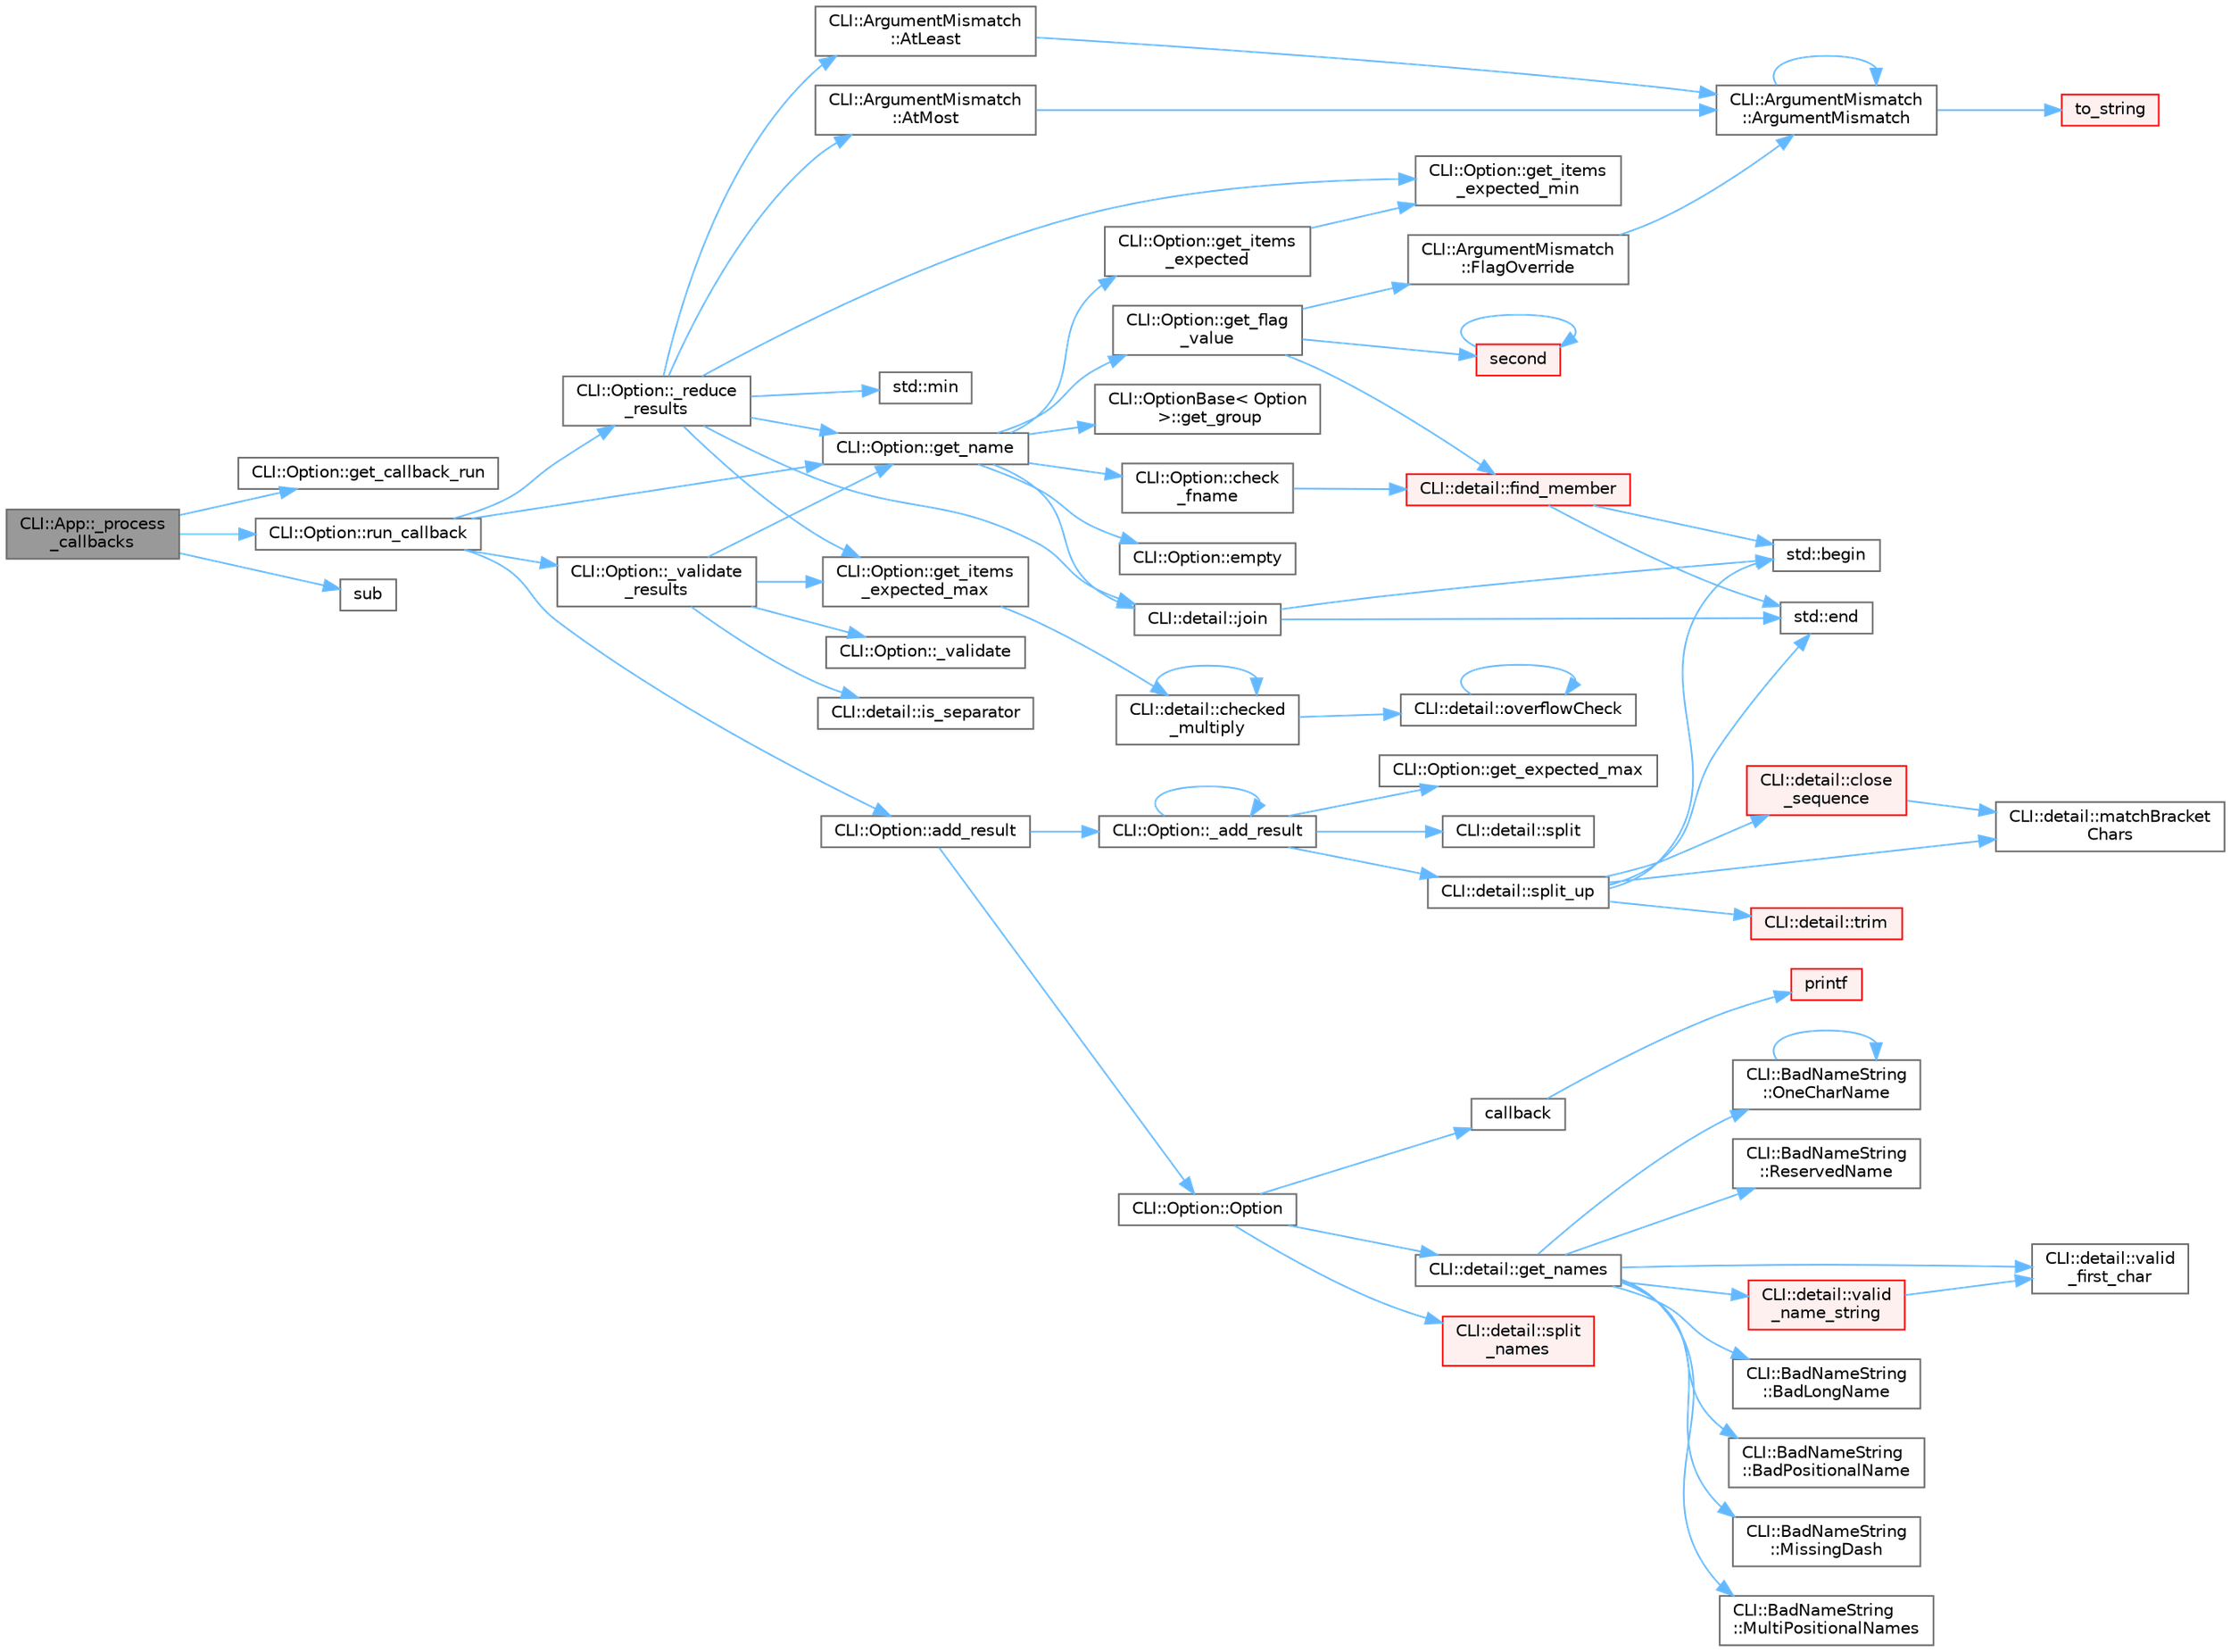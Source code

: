 digraph "CLI::App::_process_callbacks"
{
 // LATEX_PDF_SIZE
  bgcolor="transparent";
  edge [fontname=Helvetica,fontsize=10,labelfontname=Helvetica,labelfontsize=10];
  node [fontname=Helvetica,fontsize=10,shape=box,height=0.2,width=0.4];
  rankdir="LR";
  Node1 [id="Node000001",label="CLI::App::_process\l_callbacks",height=0.2,width=0.4,color="gray40", fillcolor="grey60", style="filled", fontcolor="black",tooltip="Process callbacks. Runs on all subcommands."];
  Node1 -> Node2 [id="edge1_Node000001_Node000002",color="steelblue1",style="solid",tooltip=" "];
  Node2 [id="Node000002",label="CLI::Option::get_callback_run",height=0.2,width=0.4,color="grey40", fillcolor="white", style="filled",URL="$class_c_l_i_1_1_option.html#a4c0023b0ba34fb5f230a8f09f035bd41",tooltip="See if the callback has been run already"];
  Node1 -> Node3 [id="edge2_Node000001_Node000003",color="steelblue1",style="solid",tooltip=" "];
  Node3 [id="Node000003",label="CLI::Option::run_callback",height=0.2,width=0.4,color="grey40", fillcolor="white", style="filled",URL="$class_c_l_i_1_1_option.html#a3f124f1827ca11033d591b5673fc2ac2",tooltip="Process the callback"];
  Node3 -> Node4 [id="edge3_Node000003_Node000004",color="steelblue1",style="solid",tooltip=" "];
  Node4 [id="Node000004",label="CLI::Option::_reduce\l_results",height=0.2,width=0.4,color="grey40", fillcolor="white", style="filled",URL="$class_c_l_i_1_1_option.html#aa94827437444cbd41f9d59a84c35ca40",tooltip=" "];
  Node4 -> Node5 [id="edge4_Node000004_Node000005",color="steelblue1",style="solid",tooltip=" "];
  Node5 [id="Node000005",label="CLI::ArgumentMismatch\l::AtLeast",height=0.2,width=0.4,color="grey40", fillcolor="white", style="filled",URL="$class_c_l_i_1_1_argument_mismatch.html#a76c9d5822d9b0a2825a54a22e04e05ff",tooltip=" "];
  Node5 -> Node6 [id="edge5_Node000005_Node000006",color="steelblue1",style="solid",tooltip=" "];
  Node6 [id="Node000006",label="CLI::ArgumentMismatch\l::ArgumentMismatch",height=0.2,width=0.4,color="grey40", fillcolor="white", style="filled",URL="$class_c_l_i_1_1_argument_mismatch.html#a03b5d359cb07e82b2d2f0f734ffeb545",tooltip=" "];
  Node6 -> Node6 [id="edge6_Node000006_Node000006",color="steelblue1",style="solid",tooltip=" "];
  Node6 -> Node7 [id="edge7_Node000006_Node000007",color="steelblue1",style="solid",tooltip=" "];
  Node7 [id="Node000007",label="to_string",height=0.2,width=0.4,color="red", fillcolor="#FFF0F0", style="filled",URL="$spdlog_2include_2spdlog_2fmt_2bundled_2format_8h.html#a5aca7e9d14d858d6f3fdc063d66840f8",tooltip=" "];
  Node4 -> Node9 [id="edge8_Node000004_Node000009",color="steelblue1",style="solid",tooltip=" "];
  Node9 [id="Node000009",label="CLI::ArgumentMismatch\l::AtMost",height=0.2,width=0.4,color="grey40", fillcolor="white", style="filled",URL="$class_c_l_i_1_1_argument_mismatch.html#ae13fac165ff6b4fdc588d364dbaa85bf",tooltip=" "];
  Node9 -> Node6 [id="edge9_Node000009_Node000006",color="steelblue1",style="solid",tooltip=" "];
  Node4 -> Node10 [id="edge10_Node000004_Node000010",color="steelblue1",style="solid",tooltip=" "];
  Node10 [id="Node000010",label="CLI::Option::get_items\l_expected_max",height=0.2,width=0.4,color="grey40", fillcolor="white", style="filled",URL="$class_c_l_i_1_1_option.html#a7bdc3555509b93cbd8d5b9b2ccb3b016",tooltip="Get the maximum number of items expected to be returned and used for the callback"];
  Node10 -> Node11 [id="edge11_Node000010_Node000011",color="steelblue1",style="solid",tooltip=" "];
  Node11 [id="Node000011",label="CLI::detail::checked\l_multiply",height=0.2,width=0.4,color="grey40", fillcolor="white", style="filled",URL="$namespace_c_l_i_1_1detail.html#a58ce723daebf6cd298565eb365d1b157",tooltip="Performs a *= b; if it doesn't cause integer overflow. Returns false otherwise."];
  Node11 -> Node11 [id="edge12_Node000011_Node000011",color="steelblue1",style="solid",tooltip=" "];
  Node11 -> Node12 [id="edge13_Node000011_Node000012",color="steelblue1",style="solid",tooltip=" "];
  Node12 [id="Node000012",label="CLI::detail::overflowCheck",height=0.2,width=0.4,color="grey40", fillcolor="white", style="filled",URL="$namespace_c_l_i_1_1detail.html#a569135c6e266940a5f914698b9deef66",tooltip="Do a check for overflow on signed numbers"];
  Node12 -> Node12 [id="edge14_Node000012_Node000012",color="steelblue1",style="solid",tooltip=" "];
  Node4 -> Node13 [id="edge15_Node000004_Node000013",color="steelblue1",style="solid",tooltip=" "];
  Node13 [id="Node000013",label="CLI::Option::get_items\l_expected_min",height=0.2,width=0.4,color="grey40", fillcolor="white", style="filled",URL="$class_c_l_i_1_1_option.html#a65f68eaa288d2608560ae87f3c36f6fa",tooltip="The total min number of expected string values to be used"];
  Node4 -> Node14 [id="edge16_Node000004_Node000014",color="steelblue1",style="solid",tooltip=" "];
  Node14 [id="Node000014",label="CLI::Option::get_name",height=0.2,width=0.4,color="grey40", fillcolor="white", style="filled",URL="$class_c_l_i_1_1_option.html#a47e135d5198fd9df5b481091d2538b60",tooltip="Gets a comma separated list of names. Will include / prefer the positional name if positional is true..."];
  Node14 -> Node15 [id="edge17_Node000014_Node000015",color="steelblue1",style="solid",tooltip=" "];
  Node15 [id="Node000015",label="CLI::Option::check\l_fname",height=0.2,width=0.4,color="grey40", fillcolor="white", style="filled",URL="$class_c_l_i_1_1_option.html#a331870cf4db8893cac3af126aac487a8",tooltip="Requires \"--\" to be removed from string"];
  Node15 -> Node16 [id="edge18_Node000015_Node000016",color="steelblue1",style="solid",tooltip=" "];
  Node16 [id="Node000016",label="CLI::detail::find_member",height=0.2,width=0.4,color="red", fillcolor="#FFF0F0", style="filled",URL="$namespace_c_l_i_1_1detail.html#ac94be0722dce2c7ff522ebc3fb80e33d",tooltip="Check if a string is a member of a list of strings and optionally ignore case or ignore underscores"];
  Node16 -> Node17 [id="edge19_Node000016_Node000017",color="steelblue1",style="solid",tooltip=" "];
  Node17 [id="Node000017",label="std::begin",height=0.2,width=0.4,color="grey40", fillcolor="white", style="filled",URL="$namespacestd.html#aec76fc52a775d29bc4058c8e1405045a",tooltip=" "];
  Node16 -> Node18 [id="edge20_Node000016_Node000018",color="steelblue1",style="solid",tooltip=" "];
  Node18 [id="Node000018",label="std::end",height=0.2,width=0.4,color="grey40", fillcolor="white", style="filled",URL="$namespacestd.html#a35f71a4c49ddf38bb590177e3a4b2598",tooltip=" "];
  Node14 -> Node23 [id="edge21_Node000014_Node000023",color="steelblue1",style="solid",tooltip=" "];
  Node23 [id="Node000023",label="CLI::Option::empty",height=0.2,width=0.4,color="grey40", fillcolor="white", style="filled",URL="$class_c_l_i_1_1_option.html#ab9d324306095b7af93bc09812f5b4dec",tooltip="True if the option was not passed"];
  Node14 -> Node24 [id="edge22_Node000014_Node000024",color="steelblue1",style="solid",tooltip=" "];
  Node24 [id="Node000024",label="CLI::Option::get_flag\l_value",height=0.2,width=0.4,color="grey40", fillcolor="white", style="filled",URL="$class_c_l_i_1_1_option.html#aa006173c1a09b0ed01bff4b305b042ca",tooltip=" "];
  Node24 -> Node16 [id="edge23_Node000024_Node000016",color="steelblue1",style="solid",tooltip=" "];
  Node24 -> Node25 [id="edge24_Node000024_Node000025",color="steelblue1",style="solid",tooltip=" "];
  Node25 [id="Node000025",label="CLI::ArgumentMismatch\l::FlagOverride",height=0.2,width=0.4,color="grey40", fillcolor="white", style="filled",URL="$class_c_l_i_1_1_argument_mismatch.html#af40fccb119664c7c5025bba76fb2d7e2",tooltip=" "];
  Node25 -> Node6 [id="edge25_Node000025_Node000006",color="steelblue1",style="solid",tooltip=" "];
  Node24 -> Node26 [id="edge26_Node000024_Node000026",color="steelblue1",style="solid",tooltip=" "];
  Node26 [id="Node000026",label="second",height=0.2,width=0.4,color="red", fillcolor="#FFF0F0", style="filled",URL="$second___n_o_n_e_8f.html#ae9f971a8b343bd2fcb85c3b16da97f10",tooltip="SECOND returns nothing"];
  Node26 -> Node26 [id="edge27_Node000026_Node000026",color="steelblue1",style="solid",tooltip=" "];
  Node14 -> Node28 [id="edge28_Node000014_Node000028",color="steelblue1",style="solid",tooltip=" "];
  Node28 [id="Node000028",label="CLI::OptionBase\< Option\l \>::get_group",height=0.2,width=0.4,color="grey40", fillcolor="white", style="filled",URL="$class_c_l_i_1_1_option_base.html#aeb86193da05c10a12814ce45d2d16e0d",tooltip=" "];
  Node14 -> Node29 [id="edge29_Node000014_Node000029",color="steelblue1",style="solid",tooltip=" "];
  Node29 [id="Node000029",label="CLI::Option::get_items\l_expected",height=0.2,width=0.4,color="grey40", fillcolor="white", style="filled",URL="$class_c_l_i_1_1_option.html#aa12c4f65cf2ac9c58ebe050c46603fc0",tooltip="The total min number of expected string values to be used"];
  Node29 -> Node13 [id="edge30_Node000029_Node000013",color="steelblue1",style="solid",tooltip=" "];
  Node14 -> Node30 [id="edge31_Node000014_Node000030",color="steelblue1",style="solid",tooltip=" "];
  Node30 [id="Node000030",label="CLI::detail::join",height=0.2,width=0.4,color="grey40", fillcolor="white", style="filled",URL="$namespace_c_l_i_1_1detail.html#ab351f13ec104e2cba19ec6baf4a552f6",tooltip="Simple function to join a string"];
  Node30 -> Node17 [id="edge32_Node000030_Node000017",color="steelblue1",style="solid",tooltip=" "];
  Node30 -> Node18 [id="edge33_Node000030_Node000018",color="steelblue1",style="solid",tooltip=" "];
  Node4 -> Node30 [id="edge34_Node000004_Node000030",color="steelblue1",style="solid",tooltip=" "];
  Node4 -> Node31 [id="edge35_Node000004_Node000031",color="steelblue1",style="solid",tooltip=" "];
  Node31 [id="Node000031",label="std::min",height=0.2,width=0.4,color="grey40", fillcolor="white", style="filled",URL="$namespacestd.html#ac7b9885417769949d76890454b6d072e",tooltip=" "];
  Node3 -> Node32 [id="edge36_Node000003_Node000032",color="steelblue1",style="solid",tooltip=" "];
  Node32 [id="Node000032",label="CLI::Option::_validate\l_results",height=0.2,width=0.4,color="grey40", fillcolor="white", style="filled",URL="$class_c_l_i_1_1_option.html#a7f80e1e545c91f8babef62cf52221d0d",tooltip="Run the results through the Validators"];
  Node32 -> Node33 [id="edge37_Node000032_Node000033",color="steelblue1",style="solid",tooltip=" "];
  Node33 [id="Node000033",label="CLI::Option::_validate",height=0.2,width=0.4,color="grey40", fillcolor="white", style="filled",URL="$class_c_l_i_1_1_option.html#afd4ba41c3478ceb636fdfc4dfdfcb2b3",tooltip=" "];
  Node32 -> Node10 [id="edge38_Node000032_Node000010",color="steelblue1",style="solid",tooltip=" "];
  Node32 -> Node14 [id="edge39_Node000032_Node000014",color="steelblue1",style="solid",tooltip=" "];
  Node32 -> Node34 [id="edge40_Node000032_Node000034",color="steelblue1",style="solid",tooltip=" "];
  Node34 [id="Node000034",label="CLI::detail::is_separator",height=0.2,width=0.4,color="grey40", fillcolor="white", style="filled",URL="$namespace_c_l_i_1_1detail.html#a53b46b96102830769cc02952392e782f",tooltip="check if a string is a container segment separator (empty or \"%%\")"];
  Node3 -> Node35 [id="edge41_Node000003_Node000035",color="steelblue1",style="solid",tooltip=" "];
  Node35 [id="Node000035",label="CLI::Option::add_result",height=0.2,width=0.4,color="grey40", fillcolor="white", style="filled",URL="$class_c_l_i_1_1_option.html#ae2f3035c86ed75260c3871a653f5e013",tooltip="Puts a result at the end"];
  Node35 -> Node36 [id="edge42_Node000035_Node000036",color="steelblue1",style="solid",tooltip=" "];
  Node36 [id="Node000036",label="CLI::Option::_add_result",height=0.2,width=0.4,color="grey40", fillcolor="white", style="filled",URL="$class_c_l_i_1_1_option.html#a2a5f4081506d6e1c937a8fc7346edfa4",tooltip="Add a single result to the result set, taking into account delimiters"];
  Node36 -> Node36 [id="edge43_Node000036_Node000036",color="steelblue1",style="solid",tooltip=" "];
  Node36 -> Node37 [id="edge44_Node000036_Node000037",color="steelblue1",style="solid",tooltip=" "];
  Node37 [id="Node000037",label="CLI::Option::get_expected_max",height=0.2,width=0.4,color="grey40", fillcolor="white", style="filled",URL="$class_c_l_i_1_1_option.html#abc2f07af59e6a602ea6295486360f349",tooltip="The max number of times the option expects to be included"];
  Node36 -> Node38 [id="edge45_Node000036_Node000038",color="steelblue1",style="solid",tooltip=" "];
  Node38 [id="Node000038",label="CLI::detail::split",height=0.2,width=0.4,color="grey40", fillcolor="white", style="filled",URL="$namespace_c_l_i_1_1detail.html#a51c7de56768f2801b0cf95f247b01f06",tooltip="Split a string by a delim"];
  Node36 -> Node39 [id="edge46_Node000036_Node000039",color="steelblue1",style="solid",tooltip=" "];
  Node39 [id="Node000039",label="CLI::detail::split_up",height=0.2,width=0.4,color="grey40", fillcolor="white", style="filled",URL="$namespace_c_l_i_1_1detail.html#a90b70b1a501978d788801723a01f3de9",tooltip=" "];
  Node39 -> Node17 [id="edge47_Node000039_Node000017",color="steelblue1",style="solid",tooltip=" "];
  Node39 -> Node40 [id="edge48_Node000039_Node000040",color="steelblue1",style="solid",tooltip=" "];
  Node40 [id="Node000040",label="CLI::detail::close\l_sequence",height=0.2,width=0.4,color="red", fillcolor="#FFF0F0", style="filled",URL="$namespace_c_l_i_1_1detail.html#a70c26f1817baa9914b68840cbf6e4f7e",tooltip=" "];
  Node40 -> Node43 [id="edge49_Node000040_Node000043",color="steelblue1",style="solid",tooltip=" "];
  Node43 [id="Node000043",label="CLI::detail::matchBracket\lChars",height=0.2,width=0.4,color="grey40", fillcolor="white", style="filled",URL="$namespace_c_l_i_1_1detail.html#ab5be862cbae2a3c64f05618bf9250da9",tooltip=" "];
  Node39 -> Node18 [id="edge50_Node000039_Node000018",color="steelblue1",style="solid",tooltip=" "];
  Node39 -> Node43 [id="edge51_Node000039_Node000043",color="steelblue1",style="solid",tooltip=" "];
  Node39 -> Node44 [id="edge52_Node000039_Node000044",color="steelblue1",style="solid",tooltip=" "];
  Node44 [id="Node000044",label="CLI::detail::trim",height=0.2,width=0.4,color="red", fillcolor="#FFF0F0", style="filled",URL="$namespace_c_l_i_1_1detail.html#a621323632158048f6168deacc432b838",tooltip="Trim whitespace from string"];
  Node35 -> Node47 [id="edge53_Node000035_Node000047",color="steelblue1",style="solid",tooltip=" "];
  Node47 [id="Node000047",label="CLI::Option::Option",height=0.2,width=0.4,color="grey40", fillcolor="white", style="filled",URL="$class_c_l_i_1_1_option.html#a577e99d3ea33598b4dc3605f544d14fc",tooltip="Making an option by hand is not defined, it must be made by the App class"];
  Node47 -> Node48 [id="edge54_Node000047_Node000048",color="steelblue1",style="solid",tooltip=" "];
  Node48 [id="Node000048",label="callback",height=0.2,width=0.4,color="grey40", fillcolor="white", style="filled",URL="$external_2spine-runtimes_2spine-sfml_2c_2example_2main_8cpp.html#a2f27b7fc84a39cace84d90f62a8d4c8e",tooltip=" "];
  Node48 -> Node49 [id="edge55_Node000048_Node000049",color="steelblue1",style="solid",tooltip=" "];
  Node49 [id="Node000049",label="printf",height=0.2,width=0.4,color="red", fillcolor="#FFF0F0", style="filled",URL="$printf_8h.html#aee3ed3a831f25f07e7be3919fff2203a",tooltip=" "];
  Node47 -> Node80 [id="edge56_Node000047_Node000080",color="steelblue1",style="solid",tooltip=" "];
  Node80 [id="Node000080",label="CLI::detail::get_names",height=0.2,width=0.4,color="grey40", fillcolor="white", style="filled",URL="$namespace_c_l_i_1_1detail.html#a6c9c870c5f7cd261e7363cb862634a3a",tooltip="Get a vector of short names, one of long names, and a single name"];
  Node80 -> Node81 [id="edge57_Node000080_Node000081",color="steelblue1",style="solid",tooltip=" "];
  Node81 [id="Node000081",label="CLI::BadNameString\l::BadLongName",height=0.2,width=0.4,color="grey40", fillcolor="white", style="filled",URL="$class_c_l_i_1_1_bad_name_string.html#a4c84dfdba8d943ad494daead50c9097d",tooltip=" "];
  Node80 -> Node82 [id="edge58_Node000080_Node000082",color="steelblue1",style="solid",tooltip=" "];
  Node82 [id="Node000082",label="CLI::BadNameString\l::BadPositionalName",height=0.2,width=0.4,color="grey40", fillcolor="white", style="filled",URL="$class_c_l_i_1_1_bad_name_string.html#a6dd4927b244bb94d306c805f87f47e4b",tooltip=" "];
  Node80 -> Node83 [id="edge59_Node000080_Node000083",color="steelblue1",style="solid",tooltip=" "];
  Node83 [id="Node000083",label="CLI::BadNameString\l::MissingDash",height=0.2,width=0.4,color="grey40", fillcolor="white", style="filled",URL="$class_c_l_i_1_1_bad_name_string.html#a17d7fdda9def1c79a9b86d04cfd35f75",tooltip=" "];
  Node80 -> Node84 [id="edge60_Node000080_Node000084",color="steelblue1",style="solid",tooltip=" "];
  Node84 [id="Node000084",label="CLI::BadNameString\l::MultiPositionalNames",height=0.2,width=0.4,color="grey40", fillcolor="white", style="filled",URL="$class_c_l_i_1_1_bad_name_string.html#ac798ab322c49c3f922e325d269070c38",tooltip=" "];
  Node80 -> Node85 [id="edge61_Node000080_Node000085",color="steelblue1",style="solid",tooltip=" "];
  Node85 [id="Node000085",label="CLI::BadNameString\l::OneCharName",height=0.2,width=0.4,color="grey40", fillcolor="white", style="filled",URL="$class_c_l_i_1_1_bad_name_string.html#a5c63c850d783ad2b132085266269bcdc",tooltip=" "];
  Node85 -> Node85 [id="edge62_Node000085_Node000085",color="steelblue1",style="solid",tooltip=" "];
  Node80 -> Node86 [id="edge63_Node000080_Node000086",color="steelblue1",style="solid",tooltip=" "];
  Node86 [id="Node000086",label="CLI::BadNameString\l::ReservedName",height=0.2,width=0.4,color="grey40", fillcolor="white", style="filled",URL="$class_c_l_i_1_1_bad_name_string.html#aa0fef0fbc4ab0a29a839eb98e2ee6740",tooltip=" "];
  Node80 -> Node87 [id="edge64_Node000080_Node000087",color="steelblue1",style="solid",tooltip=" "];
  Node87 [id="Node000087",label="CLI::detail::valid\l_first_char",height=0.2,width=0.4,color="grey40", fillcolor="white", style="filled",URL="$namespace_c_l_i_1_1detail.html#a3a05d1129df69e88135e178137b1fd89",tooltip=" "];
  Node80 -> Node88 [id="edge65_Node000080_Node000088",color="steelblue1",style="solid",tooltip=" "];
  Node88 [id="Node000088",label="CLI::detail::valid\l_name_string",height=0.2,width=0.4,color="red", fillcolor="#FFF0F0", style="filled",URL="$namespace_c_l_i_1_1detail.html#ad3018ff84d2bb41b5cb5ec0efaebbeae",tooltip="Verify an option/subcommand name"];
  Node88 -> Node87 [id="edge66_Node000088_Node000087",color="steelblue1",style="solid",tooltip=" "];
  Node47 -> Node90 [id="edge67_Node000047_Node000090",color="steelblue1",style="solid",tooltip=" "];
  Node90 [id="Node000090",label="CLI::detail::split\l_names",height=0.2,width=0.4,color="red", fillcolor="#FFF0F0", style="filled",URL="$namespace_c_l_i_1_1detail.html#ac8a8403ca4cfb40e30979111083c0c1c",tooltip=" "];
  Node3 -> Node14 [id="edge68_Node000003_Node000014",color="steelblue1",style="solid",tooltip=" "];
  Node1 -> Node92 [id="edge69_Node000001_Node000092",color="steelblue1",style="solid",tooltip=" "];
  Node92 [id="Node000092",label="sub",height=0.2,width=0.4,color="grey40", fillcolor="white", style="filled",URL="$svd__common_8h.html#abbcc1b1ba3de417b2c556b7a2f6d54f6",tooltip=" "];
}

